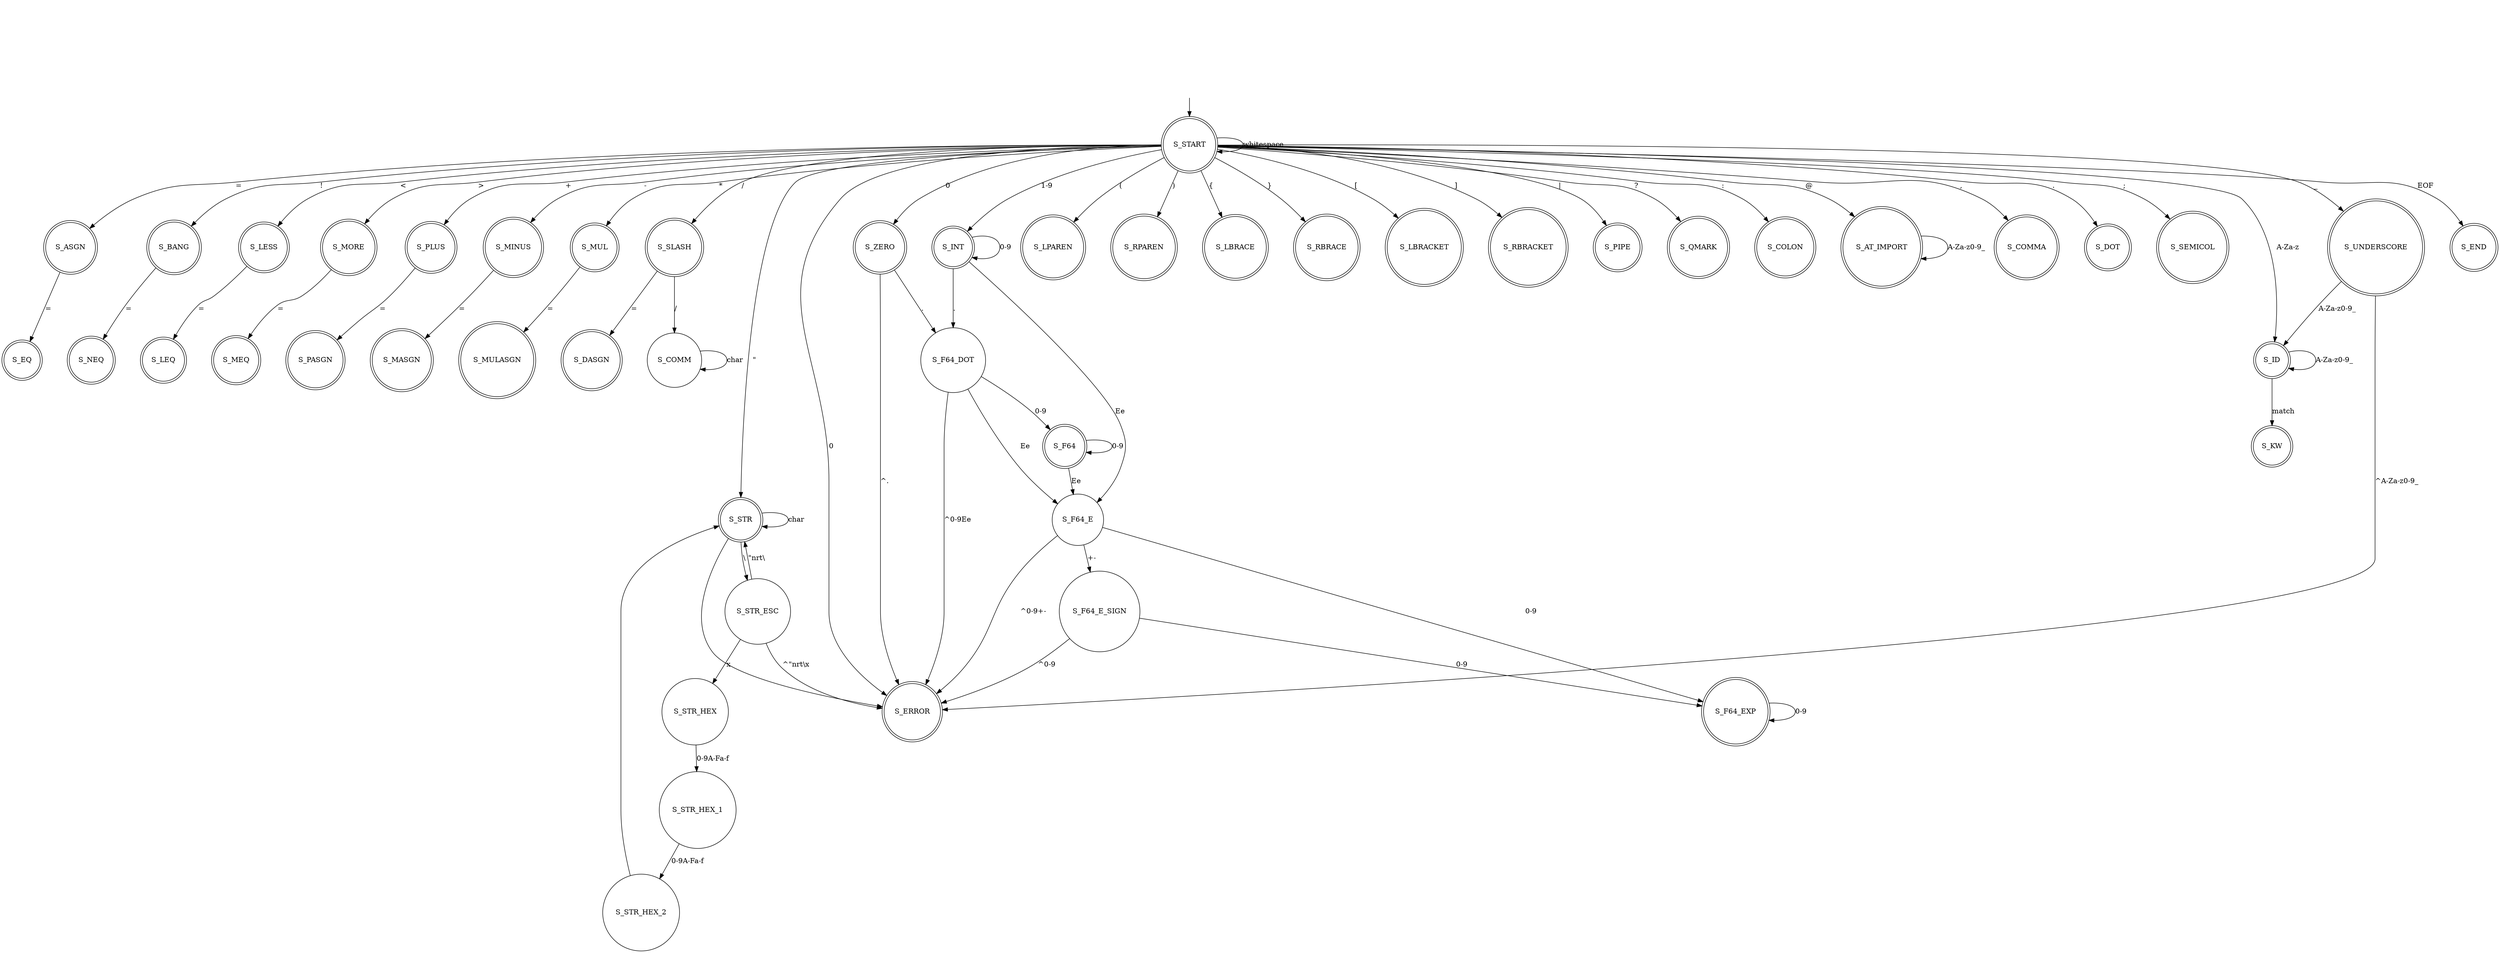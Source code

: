 digraph G {
    graph [nodesep=0.7]
    node [shape=circle]

    INVISIBLE_NODE [style=invis]
    S_START [shape="doublecircle"]
    INVISIBLE_NODE->S_START

    subgraph final_nodes{
        node [shape=doublecircle]
        S_ASGN; S_EQ; S_BANG; S_NEQ; S_LESS; S_LEQ; S_MORE; S_MEQ;
        S_PLUS; S_PASGN; S_MINUS; S_MASGN; S_MUL; S_MULASGN; S_SLASH; S_DASGN;
        S_STR;
        S_ID; S_KW;
        S_INT; S_F64; S_F64_EXP; S_ZERO;
        S_LPAREN; S_RPAREN; S_LBRACE; S_RBRACE; S_LBRACKET; S_RBRACKET; S_PIPE; 
        S_QMARK; S_COLON; S_AT_IMPORT; S_COMMA; S_DOT; S_SEMICOL; S_UNDERSCORE;
        S_ERROR; S_END;
    }
       
    S_START -> S_START [label="whitespace"]
    S_START -> S_SLASH [label="/"]
    S_SLASH -> S_COMM [label="/"]
    S_COMM -> S_COMM [label="char"]

    S_START -> S_ERROR [label="0"]
    S_F64_DOT -> S_ERROR [label="^0-9Ee"]
    S_F64_E -> S_ERROR [label="^0-9+-"]
    S_F64_E_SIGN -> S_ERROR [label="^0-9"]

    S_START -> S_ASGN [label="="]
    S_ASGN -> S_EQ [label="="]

    S_START -> S_BANG [label="!"]
    S_BANG -> S_NEQ [label="="]

    S_START -> S_LESS [label="<"]
    S_LESS -> S_LEQ [label="="]

    S_START -> S_MORE [label=">"]
    S_MORE -> S_MEQ [label="="]

    S_START -> S_PLUS [label="+"]
    S_PLUS -> S_PASGN [label="="]

    S_START -> S_MINUS [label="-"]
    S_MINUS -> S_MASGN [label="="]

    S_START -> S_MUL [label="*"] 
    S_MUL -> S_MULASGN [label="="]

    S_SLASH -> S_DASGN [label="="]

    S_START -> S_STR [label="\""]
    S_STR -> S_STR [label="char"]
    S_STR -> S_STR_ESC [label="\\"]
    S_STR_ESC -> S_STR [label="\"nrt\\"]
    S_STR_ESC -> S_ERROR [label="^\"nrt\\x"]
    S_STR_ESC -> S_STR_HEX [label="x"]
    S_STR_HEX -> S_STR_HEX_1 [label="0-9A-Fa-f"]
    S_STR_HEX_1 -> S_STR_HEX_2 [label="0-9A-Fa-f"]
    S_STR_HEX_2 -> S_STR
    S_STR -> S_ERROR [label="\n"]

    S_START -> S_ID [label="A-Za-z"]
    S_ID -> S_ID [label="A-Za-z0-9_"]
    S_ID -> S_KW [label="match"]

    S_START -> S_ZERO [label="0"]
    S_ZERO -> S_F64_DOT [label="."]
    S_ZERO -> S_ERROR [label="^."]
    S_START -> S_INT [label="1-9"]
    S_INT -> S_INT [label="0-9"]
    S_INT -> S_F64_DOT [label="."]
    S_F64_DOT -> S_F64 [label="0-9"]
    S_F64_DOT -> S_F64_E [label="Ee"]
    S_F64 -> S_F64 [label="0-9"]
    S_F64 -> S_F64_E [label="Ee"]
    S_F64_E -> S_F64_EXP [label="0-9"]
    S_F64_E -> S_F64_E_SIGN [label="+-"]
    S_F64_E_SIGN -> S_F64_EXP [label="0-9"]
    S_F64_EXP -> S_F64_EXP [label="0-9"]
    S_INT -> S_F64_E [label="Ee"]

    S_START -> S_AT_IMPORT [label="@"]
    S_AT_IMPORT -> S_AT_IMPORT [label="A-Za-z0-9_"]

    S_START -> S_COMMA [label=","]
    S_START -> S_DOT [label="."]
    S_START -> S_SEMICOL [label=";"]
    S_START -> S_QMARK [label="?"]
    S_START -> S_COLON [label=":"]
    S_START -> S_UNDERSCORE [label="_"]
    S_UNDERSCORE -> S_ID [label="A-Za-z0-9_"]
    S_UNDERSCORE -> S_ERROR [label="^A-Za-z0-9_"]

    S_START -> S_PIPE [label="|"]
    S_START -> S_LPAREN [label="("]
    S_START -> S_RPAREN [label=")"]
    S_START -> S_LBRACE [label="{"]
    S_START -> S_RBRACE [label="}"]
    S_START -> S_LBRACKET [label="["]
    S_START -> S_RBRACKET [label="]"]

    S_START -> S_END [label="EOF"]
}